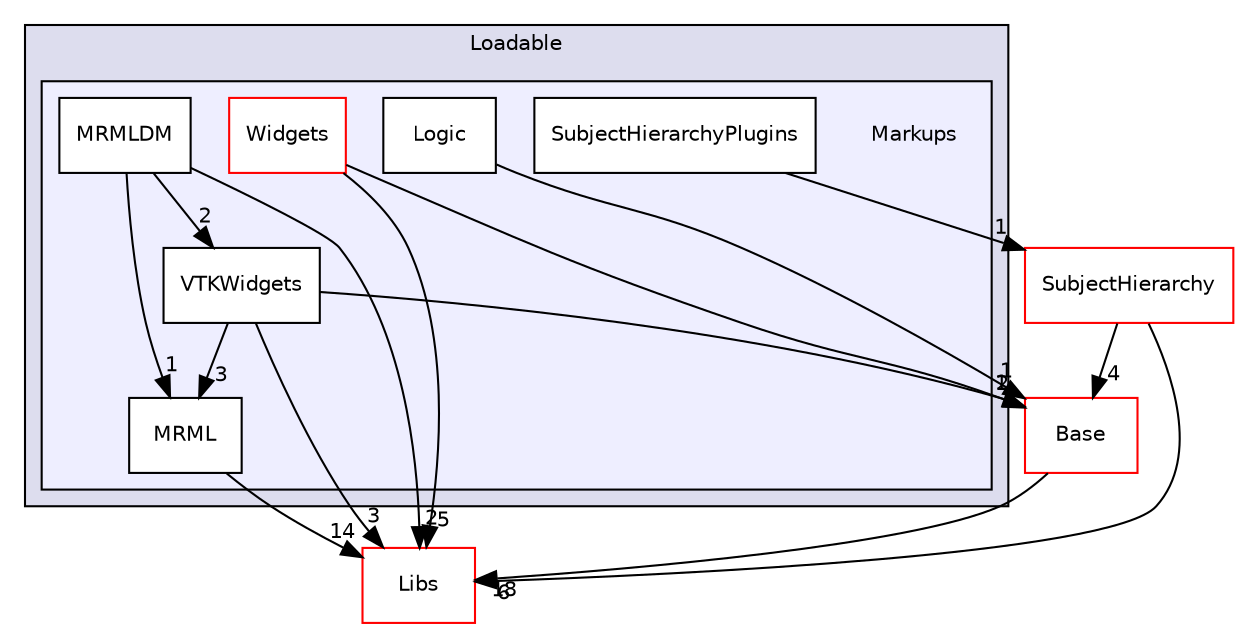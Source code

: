 digraph "Modules/Loadable/Markups" {
  bgcolor=transparent;
  compound=true
  node [ fontsize="10", fontname="Helvetica"];
  edge [ labelfontsize="10", labelfontname="Helvetica"];
  subgraph clusterdir_d01fdafe93af837a1755aeb3a6390699 {
    graph [ bgcolor="#ddddee", pencolor="black", label="Loadable" fontname="Helvetica", fontsize="10", URL="dir_d01fdafe93af837a1755aeb3a6390699.html"]
  subgraph clusterdir_1a96155338796d57dab45a56648f1a28 {
    graph [ bgcolor="#eeeeff", pencolor="black", label="" URL="dir_1a96155338796d57dab45a56648f1a28.html"];
    dir_1a96155338796d57dab45a56648f1a28 [shape=plaintext label="Markups"];
    dir_c5fe54bef11c959ff19c7b292fd014b4 [shape=box label="Logic" color="black" fillcolor="white" style="filled" URL="dir_c5fe54bef11c959ff19c7b292fd014b4.html"];
    dir_4f965ccb0ecb7ab49e9de9275cd5d581 [shape=box label="MRML" color="black" fillcolor="white" style="filled" URL="dir_4f965ccb0ecb7ab49e9de9275cd5d581.html"];
    dir_bc6862b78ba57c87da31465077dc752d [shape=box label="MRMLDM" color="black" fillcolor="white" style="filled" URL="dir_bc6862b78ba57c87da31465077dc752d.html"];
    dir_bc2108eba5cc908873c30b40f8d2b7ea [shape=box label="SubjectHierarchyPlugins" color="black" fillcolor="white" style="filled" URL="dir_bc2108eba5cc908873c30b40f8d2b7ea.html"];
    dir_1d6aa7403b659ef1d781d7435dec1424 [shape=box label="VTKWidgets" color="black" fillcolor="white" style="filled" URL="dir_1d6aa7403b659ef1d781d7435dec1424.html"];
    dir_19cb74a16e0c50d0edd37c0ff3666177 [shape=box label="Widgets" color="red" fillcolor="white" style="filled" URL="dir_19cb74a16e0c50d0edd37c0ff3666177.html"];
  }
  }
  dir_6e6cb9563333489fde7459b1f95e59a5 [shape=box label="Libs" color="red" URL="dir_6e6cb9563333489fde7459b1f95e59a5.html"];
  dir_628593db0cdce5a76fb85526ae5aa762 [shape=box label="Base" color="red" URL="dir_628593db0cdce5a76fb85526ae5aa762.html"];
  dir_1694c2d71873d62d036e188d77c435ae [shape=box label="SubjectHierarchy" color="red" URL="dir_1694c2d71873d62d036e188d77c435ae.html"];
  dir_bc6862b78ba57c87da31465077dc752d->dir_1d6aa7403b659ef1d781d7435dec1424 [headlabel="2", labeldistance=1.5 headhref="dir_000071_000073.html"];
  dir_bc6862b78ba57c87da31465077dc752d->dir_4f965ccb0ecb7ab49e9de9275cd5d581 [headlabel="1", labeldistance=1.5 headhref="dir_000071_000070.html"];
  dir_bc6862b78ba57c87da31465077dc752d->dir_6e6cb9563333489fde7459b1f95e59a5 [headlabel="2", labeldistance=1.5 headhref="dir_000071_000014.html"];
  dir_bc2108eba5cc908873c30b40f8d2b7ea->dir_1694c2d71873d62d036e188d77c435ae [headlabel="1", labeldistance=1.5 headhref="dir_000072_000107.html"];
  dir_1d6aa7403b659ef1d781d7435dec1424->dir_4f965ccb0ecb7ab49e9de9275cd5d581 [headlabel="3", labeldistance=1.5 headhref="dir_000073_000070.html"];
  dir_1d6aa7403b659ef1d781d7435dec1424->dir_6e6cb9563333489fde7459b1f95e59a5 [headlabel="3", labeldistance=1.5 headhref="dir_000073_000014.html"];
  dir_1d6aa7403b659ef1d781d7435dec1424->dir_628593db0cdce5a76fb85526ae5aa762 [headlabel="1", labeldistance=1.5 headhref="dir_000073_000002.html"];
  dir_4f965ccb0ecb7ab49e9de9275cd5d581->dir_6e6cb9563333489fde7459b1f95e59a5 [headlabel="14", labeldistance=1.5 headhref="dir_000070_000014.html"];
  dir_19cb74a16e0c50d0edd37c0ff3666177->dir_6e6cb9563333489fde7459b1f95e59a5 [headlabel="5", labeldistance=1.5 headhref="dir_000074_000014.html"];
  dir_19cb74a16e0c50d0edd37c0ff3666177->dir_628593db0cdce5a76fb85526ae5aa762 [headlabel="2", labeldistance=1.5 headhref="dir_000074_000002.html"];
  dir_c5fe54bef11c959ff19c7b292fd014b4->dir_628593db0cdce5a76fb85526ae5aa762 [headlabel="1", labeldistance=1.5 headhref="dir_000069_000002.html"];
  dir_628593db0cdce5a76fb85526ae5aa762->dir_6e6cb9563333489fde7459b1f95e59a5 [headlabel="18", labeldistance=1.5 headhref="dir_000002_000014.html"];
  dir_1694c2d71873d62d036e188d77c435ae->dir_6e6cb9563333489fde7459b1f95e59a5 [headlabel="6", labeldistance=1.5 headhref="dir_000107_000014.html"];
  dir_1694c2d71873d62d036e188d77c435ae->dir_628593db0cdce5a76fb85526ae5aa762 [headlabel="4", labeldistance=1.5 headhref="dir_000107_000002.html"];
}

